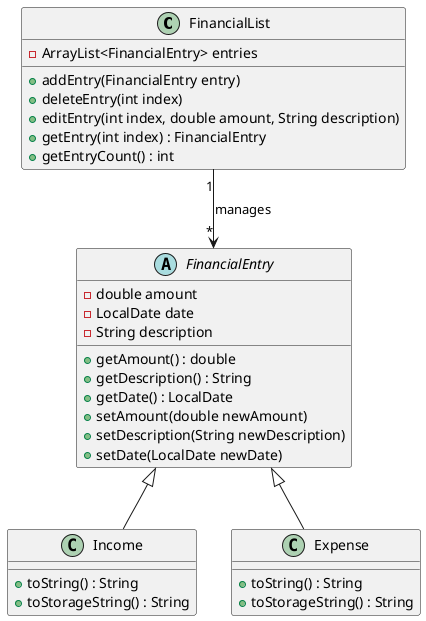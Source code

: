 @startuml
class FinancialList {
    - ArrayList<FinancialEntry> entries
    + addEntry(FinancialEntry entry)
    + deleteEntry(int index)
    + editEntry(int index, double amount, String description)
    + getEntry(int index) : FinancialEntry
    + getEntryCount() : int
}

abstract class FinancialEntry {
    - double amount
    - LocalDate date
    - String description
    + getAmount() : double
    + getDescription() : String
    + getDate() : LocalDate
    + setAmount(double newAmount)
    + setDescription(String newDescription)
    + setDate(LocalDate newDate)
}

class Income {
    + toString() : String
    + toStorageString() : String
}

class Expense {
    + toString() : String
    + toStorageString() : String
}

FinancialList "1" --> "*" FinancialEntry : manages
FinancialEntry <|-- Income
FinancialEntry <|-- Expense

@enduml
